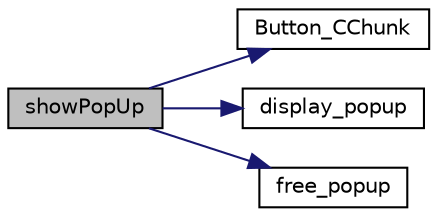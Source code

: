 digraph "showPopUp"
{
 // LATEX_PDF_SIZE
  edge [fontname="Helvetica",fontsize="10",labelfontname="Helvetica",labelfontsize="10"];
  node [fontname="Helvetica",fontsize="10",shape=record];
  rankdir="LR";
  Node1 [label="showPopUp",height=0.2,width=0.4,color="black", fillcolor="grey75", style="filled", fontcolor="black",tooltip=" "];
  Node1 -> Node2 [color="midnightblue",fontsize="10",style="solid",fontname="Helvetica"];
  Node2 [label="Button_CChunk",height=0.2,width=0.4,color="black", fillcolor="white", style="filled",URL="$main__view_8c.html#a5169d5afa04e0afb8d617e18629953fc",tooltip=" "];
  Node1 -> Node3 [color="midnightblue",fontsize="10",style="solid",fontname="Helvetica"];
  Node3 [label="display_popup",height=0.2,width=0.4,color="black", fillcolor="white", style="filled",URL="$main__view_8c.html#ac51497ccf3d4630f4608def072a2a47f",tooltip=" "];
  Node1 -> Node4 [color="midnightblue",fontsize="10",style="solid",fontname="Helvetica"];
  Node4 [label="free_popup",height=0.2,width=0.4,color="black", fillcolor="white", style="filled",URL="$main__view_8c.html#a04a2b35ed3b1ebdf76d3c1e00c2d4fb6",tooltip=" "];
}
